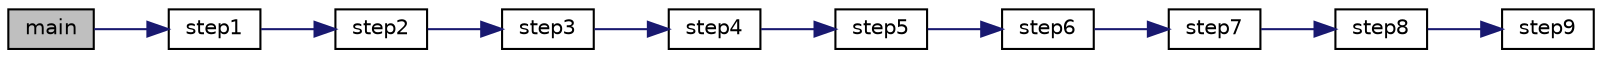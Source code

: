 digraph "main"
{
  edge [fontname="Helvetica",fontsize="10",labelfontname="Helvetica",labelfontsize="10"];
  node [fontname="Helvetica",fontsize="10",shape=record];
  rankdir="LR";
  Node0 [label="main",height=0.2,width=0.4,color="black", fillcolor="grey75", style="filled", fontcolor="black"];
  Node0 -> Node1 [color="midnightblue",fontsize="10",style="solid",fontname="Helvetica"];
  Node1 [label="step1",height=0.2,width=0.4,color="black", fillcolor="white", style="filled",URL="$d9/d4b/alphabet2_8_c.html#a3a49c788d5af77e40bd11fa8a58e3aad"];
  Node1 -> Node2 [color="midnightblue",fontsize="10",style="solid",fontname="Helvetica"];
  Node2 [label="step2",height=0.2,width=0.4,color="black", fillcolor="white", style="filled",URL="$d9/d4b/alphabet2_8_c.html#af8e85ed40687e598dd13d12f16f9f91f"];
  Node2 -> Node3 [color="midnightblue",fontsize="10",style="solid",fontname="Helvetica"];
  Node3 [label="step3",height=0.2,width=0.4,color="black", fillcolor="white", style="filled",URL="$d9/d4b/alphabet2_8_c.html#a398da9deea29d9ee8737f7ac2c69c1ff"];
  Node3 -> Node4 [color="midnightblue",fontsize="10",style="solid",fontname="Helvetica"];
  Node4 [label="step4",height=0.2,width=0.4,color="black", fillcolor="white", style="filled",URL="$d9/d4b/alphabet2_8_c.html#a0d2923306f849e222a939be42d0766f4"];
  Node4 -> Node5 [color="midnightblue",fontsize="10",style="solid",fontname="Helvetica"];
  Node5 [label="step5",height=0.2,width=0.4,color="black", fillcolor="white", style="filled",URL="$d9/d4b/alphabet2_8_c.html#a7cd71333196d90783e0de62c4fa49aa6"];
  Node5 -> Node6 [color="midnightblue",fontsize="10",style="solid",fontname="Helvetica"];
  Node6 [label="step6",height=0.2,width=0.4,color="black", fillcolor="white", style="filled",URL="$d9/d4b/alphabet2_8_c.html#a818d2a75aa35872731fc29c2bdc28a15"];
  Node6 -> Node7 [color="midnightblue",fontsize="10",style="solid",fontname="Helvetica"];
  Node7 [label="step7",height=0.2,width=0.4,color="black", fillcolor="white", style="filled",URL="$d9/d4b/alphabet2_8_c.html#ab8e6c007fd00864128c789dcbb7431d6"];
  Node7 -> Node8 [color="midnightblue",fontsize="10",style="solid",fontname="Helvetica"];
  Node8 [label="step8",height=0.2,width=0.4,color="black", fillcolor="white", style="filled",URL="$d9/d4b/alphabet2_8_c.html#ac956094a7e2e4c7381a221557cb3c820"];
  Node8 -> Node9 [color="midnightblue",fontsize="10",style="solid",fontname="Helvetica"];
  Node9 [label="step9",height=0.2,width=0.4,color="black", fillcolor="white", style="filled",URL="$d9/d4b/alphabet2_8_c.html#a23e5e69193b86fbfe05b8fad607861d8"];
}
